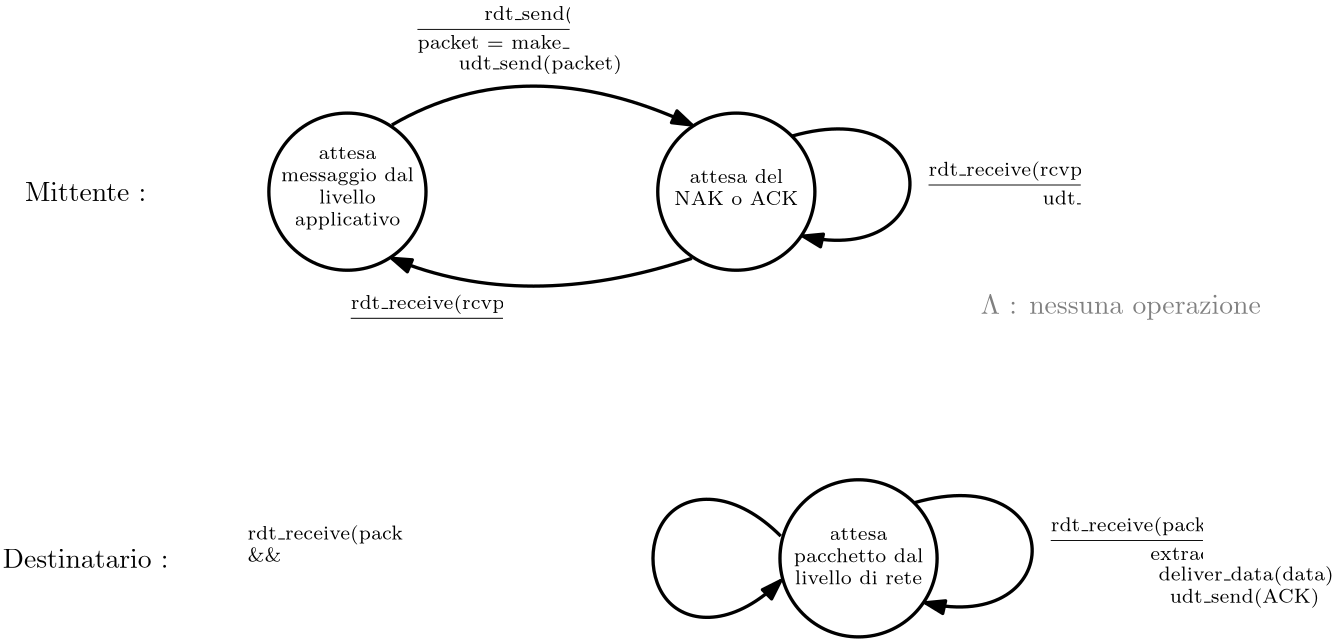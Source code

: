 <?xml version="1.0"?>
<!DOCTYPE ipe SYSTEM "ipe.dtd">
<ipe version="70218" creator="Ipe 7.2.28">
<info created="D:20240328195555" modified="D:20240328201253"/>
<preamble>\usepackage{amssymb}
\usepackage{amsmath}</preamble>
<ipestyle name="basic">
<symbol name="arrow/arc(spx)">
<path stroke="sym-stroke" fill="sym-stroke" pen="sym-pen">
0 0 m
-1 0.333 l
-1 -0.333 l
h
</path>
</symbol>
<symbol name="arrow/farc(spx)">
<path stroke="sym-stroke" fill="white" pen="sym-pen">
0 0 m
-1 0.333 l
-1 -0.333 l
h
</path>
</symbol>
<symbol name="arrow/ptarc(spx)">
<path stroke="sym-stroke" fill="sym-stroke" pen="sym-pen">
0 0 m
-1 0.333 l
-0.8 0 l
-1 -0.333 l
h
</path>
</symbol>
<symbol name="arrow/fptarc(spx)">
<path stroke="sym-stroke" fill="white" pen="sym-pen">
0 0 m
-1 0.333 l
-0.8 0 l
-1 -0.333 l
h
</path>
</symbol>
<symbol name="mark/circle(sx)" transformations="translations">
<path fill="sym-stroke">
0.6 0 0 0.6 0 0 e
0.4 0 0 0.4 0 0 e
</path>
</symbol>
<symbol name="mark/disk(sx)" transformations="translations">
<path fill="sym-stroke">
0.6 0 0 0.6 0 0 e
</path>
</symbol>
<symbol name="mark/fdisk(sfx)" transformations="translations">
<group>
<path fill="sym-fill">
0.5 0 0 0.5 0 0 e
</path>
<path fill="sym-stroke" fillrule="eofill">
0.6 0 0 0.6 0 0 e
0.4 0 0 0.4 0 0 e
</path>
</group>
</symbol>
<symbol name="mark/box(sx)" transformations="translations">
<path fill="sym-stroke" fillrule="eofill">
-0.6 -0.6 m
0.6 -0.6 l
0.6 0.6 l
-0.6 0.6 l
h
-0.4 -0.4 m
0.4 -0.4 l
0.4 0.4 l
-0.4 0.4 l
h
</path>
</symbol>
<symbol name="mark/square(sx)" transformations="translations">
<path fill="sym-stroke">
-0.6 -0.6 m
0.6 -0.6 l
0.6 0.6 l
-0.6 0.6 l
h
</path>
</symbol>
<symbol name="mark/fsquare(sfx)" transformations="translations">
<group>
<path fill="sym-fill">
-0.5 -0.5 m
0.5 -0.5 l
0.5 0.5 l
-0.5 0.5 l
h
</path>
<path fill="sym-stroke" fillrule="eofill">
-0.6 -0.6 m
0.6 -0.6 l
0.6 0.6 l
-0.6 0.6 l
h
-0.4 -0.4 m
0.4 -0.4 l
0.4 0.4 l
-0.4 0.4 l
h
</path>
</group>
</symbol>
<symbol name="mark/cross(sx)" transformations="translations">
<group>
<path fill="sym-stroke">
-0.43 -0.57 m
0.57 0.43 l
0.43 0.57 l
-0.57 -0.43 l
h
</path>
<path fill="sym-stroke">
-0.43 0.57 m
0.57 -0.43 l
0.43 -0.57 l
-0.57 0.43 l
h
</path>
</group>
</symbol>
<symbol name="arrow/fnormal(spx)">
<path stroke="sym-stroke" fill="white" pen="sym-pen">
0 0 m
-1 0.333 l
-1 -0.333 l
h
</path>
</symbol>
<symbol name="arrow/pointed(spx)">
<path stroke="sym-stroke" fill="sym-stroke" pen="sym-pen">
0 0 m
-1 0.333 l
-0.8 0 l
-1 -0.333 l
h
</path>
</symbol>
<symbol name="arrow/fpointed(spx)">
<path stroke="sym-stroke" fill="white" pen="sym-pen">
0 0 m
-1 0.333 l
-0.8 0 l
-1 -0.333 l
h
</path>
</symbol>
<symbol name="arrow/linear(spx)">
<path stroke="sym-stroke" pen="sym-pen">
-1 0.333 m
0 0 l
-1 -0.333 l
</path>
</symbol>
<symbol name="arrow/fdouble(spx)">
<path stroke="sym-stroke" fill="white" pen="sym-pen">
0 0 m
-1 0.333 l
-1 -0.333 l
h
-1 0 m
-2 0.333 l
-2 -0.333 l
h
</path>
</symbol>
<symbol name="arrow/double(spx)">
<path stroke="sym-stroke" fill="sym-stroke" pen="sym-pen">
0 0 m
-1 0.333 l
-1 -0.333 l
h
-1 0 m
-2 0.333 l
-2 -0.333 l
h
</path>
</symbol>
<symbol name="arrow/mid-normal(spx)">
<path stroke="sym-stroke" fill="sym-stroke" pen="sym-pen">
0.5 0 m
-0.5 0.333 l
-0.5 -0.333 l
h
</path>
</symbol>
<symbol name="arrow/mid-fnormal(spx)">
<path stroke="sym-stroke" fill="white" pen="sym-pen">
0.5 0 m
-0.5 0.333 l
-0.5 -0.333 l
h
</path>
</symbol>
<symbol name="arrow/mid-pointed(spx)">
<path stroke="sym-stroke" fill="sym-stroke" pen="sym-pen">
0.5 0 m
-0.5 0.333 l
-0.3 0 l
-0.5 -0.333 l
h
</path>
</symbol>
<symbol name="arrow/mid-fpointed(spx)">
<path stroke="sym-stroke" fill="white" pen="sym-pen">
0.5 0 m
-0.5 0.333 l
-0.3 0 l
-0.5 -0.333 l
h
</path>
</symbol>
<symbol name="arrow/mid-double(spx)">
<path stroke="sym-stroke" fill="sym-stroke" pen="sym-pen">
1 0 m
0 0.333 l
0 -0.333 l
h
0 0 m
-1 0.333 l
-1 -0.333 l
h
</path>
</symbol>
<symbol name="arrow/mid-fdouble(spx)">
<path stroke="sym-stroke" fill="white" pen="sym-pen">
1 0 m
0 0.333 l
0 -0.333 l
h
0 0 m
-1 0.333 l
-1 -0.333 l
h
</path>
</symbol>
<anglesize name="22.5 deg" value="22.5"/>
<anglesize name="30 deg" value="30"/>
<anglesize name="45 deg" value="45"/>
<anglesize name="60 deg" value="60"/>
<anglesize name="90 deg" value="90"/>
<arrowsize name="large" value="10"/>
<arrowsize name="small" value="5"/>
<arrowsize name="tiny" value="3"/>
<color name="blue" value="0 0 1"/>
<color name="brown" value="0.647 0.165 0.165"/>
<color name="darkblue" value="0 0 0.545"/>
<color name="darkcyan" value="0 0.545 0.545"/>
<color name="darkgray" value="0.663"/>
<color name="darkgreen" value="0 0.392 0"/>
<color name="darkmagenta" value="0.545 0 0.545"/>
<color name="darkorange" value="1 0.549 0"/>
<color name="darkred" value="0.545 0 0"/>
<color name="gold" value="1 0.843 0"/>
<color name="gray" value="0.745"/>
<color name="green" value="0 1 0"/>
<color name="lightblue" value="0.678 0.847 0.902"/>
<color name="lightcyan" value="0.878 1 1"/>
<color name="lightgray" value="0.827"/>
<color name="lightgreen" value="0.565 0.933 0.565"/>
<color name="lightyellow" value="1 1 0.878"/>
<color name="navy" value="0 0 0.502"/>
<color name="orange" value="1 0.647 0"/>
<color name="pink" value="1 0.753 0.796"/>
<color name="purple" value="0.627 0.125 0.941"/>
<color name="red" value="1 0 0"/>
<color name="seagreen" value="0.18 0.545 0.341"/>
<color name="turquoise" value="0.251 0.878 0.816"/>
<color name="violet" value="0.933 0.51 0.933"/>
<color name="yellow" value="1 1 0"/>
<dashstyle name="dash dot dotted" value="[4 2 1 2 1 2] 0"/>
<dashstyle name="dash dotted" value="[4 2 1 2] 0"/>
<dashstyle name="dashed" value="[4] 0"/>
<dashstyle name="dotted" value="[1 3] 0"/>
<gridsize name="10 pts (~3.5 mm)" value="10"/>
<gridsize name="14 pts (~5 mm)" value="14"/>
<gridsize name="16 pts (~6 mm)" value="16"/>
<gridsize name="20 pts (~7 mm)" value="20"/>
<gridsize name="28 pts (~10 mm)" value="28"/>
<gridsize name="32 pts (~12 mm)" value="32"/>
<gridsize name="4 pts" value="4"/>
<gridsize name="56 pts (~20 mm)" value="56"/>
<gridsize name="8 pts (~3 mm)" value="8"/>
<opacity name="10%" value="0.1"/>
<opacity name="30%" value="0.3"/>
<opacity name="50%" value="0.5"/>
<opacity name="75%" value="0.75"/>
<pen name="fat" value="1.2"/>
<pen name="heavier" value="0.8"/>
<pen name="ultrafat" value="2"/>
<symbolsize name="large" value="5"/>
<symbolsize name="small" value="2"/>
<symbolsize name="tiny" value="1.1"/>
<textsize name="Huge" value="\Huge"/>
<textsize name="LARGE" value="\LARGE"/>
<textsize name="Large" value="\Large"/>
<textsize name="footnote" value="\footnotesize"/>
<textsize name="huge" value="\huge"/>
<textsize name="large" value="\large"/>
<textsize name="script" value="\scriptsize"/>
<textsize name="small" value="\small"/>
<textsize name="tiny" value="\tiny"/>
<textstyle name="center" begin="\begin{center}" end="\end{center}"/>
<textstyle name="item" begin="\begin{itemize}\item{}" end="\end{itemize}"/>
<textstyle name="itemize" begin="\begin{itemize}" end="\end{itemize}"/>
<tiling name="falling" angle="-60" step="4" width="1"/>
<tiling name="rising" angle="30" step="4" width="1"/>
</ipestyle>
<page>
<layer name="alpha"/>
<view layers="alpha" active="alpha"/>
<text layer="alpha" matrix="1 0 0 1 60 -32" transformations="translations" pos="120 796" stroke="black" type="minipage" width="56" height="17.256" depth="12.3" valign="top" size="script">\begin{center}
attesa messaggio dal livello applicativo
\end{center}</text>
<path matrix="1 0 0 1 60 -32" stroke="black" pen="fat">
28.2843 0 0 28.2843 148 780 e
</path>
<text matrix="1 0 0 1 112 20" transformations="translations" pos="120 796" stroke="black" type="minipage" width="56" height="11.653" depth="6.67" valign="top" size="script">\begin{center}
$\dfrac{\text{rdt\_send(data)}}{\text{packet = make\_packet(data)}}$
\end{center}</text>
<text matrix="1 0 0 1 8 16" transformations="translations" pos="240 776" stroke="black" type="label" width="58.825" height="5.234" depth="1.74" valign="baseline" size="script"> udt\_send(packet)</text>
<text matrix="1 0 0 1 84 -36" transformations="translations" pos="32 784" stroke="black" type="label" width="48.153" height="6.808" depth="0" halign="center" valign="center">Mittente : </text>
<text matrix="1 0 0 1 244 -169.117" transformations="translations" pos="120 796" stroke="black" type="minipage" width="56" height="12.6" depth="7.63" valign="top" size="script">\begin{center}
attesa pacchetto dal livello di rete
\end{center}</text>
<path matrix="1 0 0 1 244 -164" stroke="black" pen="fat">
28.2843 0 0 28.2843 148 780 e
</path>
<path matrix="1 0 0 1 244 -164" stroke="black" pen="fat" arrow="normal/normal">
168 800 m
224 816
224 752
172 764 c
</path>
<text matrix="1 0 0 1 340 -164" transformations="translations" pos="120 796" stroke="black" type="minipage" width="56" height="11.653" depth="6.67" valign="top" size="script">\begin{center}
$\dfrac{\text{rdt\_receive(packet)} \&amp;\&amp; \text{!is\_corrupt(packet)}}{\text{extract(packet,data)}}$
\end{center}</text>
<text matrix="1 0 0 1 260 -168" transformations="translations" pos="240 776" stroke="black" type="label" width="63.078" height="5.234" depth="1.74" valign="baseline" size="script">deliver\_data(data)</text>
<text matrix="1 0 0 1 84 -168" transformations="translations" pos="32 784" stroke="black" type="label" width="64.148" height="6.808" depth="0" halign="center" valign="center">Destinatario : </text>
<path matrix="1 0 0 1 200 -32" stroke="black" pen="fat">
28.2843 0 0 28.2843 148 780 e
</path>
<text matrix="1 0 0 1 200 -40" transformations="translations" pos="120 796" stroke="black" type="minipage" width="56" height="8.893" depth="3.92" valign="top" size="script">\begin{center}
attesa del\\ NAK o ACK
\end{center}</text>
<path matrix="1 0 0 1 200 -32" stroke="black" pen="fat" arrow="normal/normal">
168 800 m
224 816
224 752
172 764 c
</path>
<path stroke="black" pen="fat" arrow="normal/normal">
332 724 m
272 704
224 724 c
</path>
<path stroke="black" pen="fat" arrow="normal/normal">
224 772 m
272 800
332 772 c
</path>
<text matrix="1 0 0 1 88 -84" transformations="translations" pos="120 796" stroke="black" type="minipage" width="56" height="10.779" depth="5.8" valign="top" size="script">\begin{center}
$\dfrac{\text{rdt\_receive(rcvpkt) \&amp;\&amp; is\_ACK(rcvpkt)}}{\Lambda}$
\end{center}</text>
<text matrix="1 0 0 1 296 -36" transformations="translations" pos="120 796" stroke="black" type="minipage" width="56" height="11.653" depth="6.67" valign="top" size="script">\begin{center}
$\dfrac{\text{rdt\_receive(rcvpkt) \&amp;\&amp; is\_NAK(rcvpkt)}}{\text{ udt\_send(packet)}}$
\end{center}</text>
<text matrix="1 0 0 1 264 -176" transformations="translations" pos="240 776" stroke="black" type="label" width="53.947" height="5.234" depth="1.74" valign="baseline" size="script">udt\_send(ACK)</text>
<path matrix="1 0 0 1 76 0" stroke="black" pen="fat" arrow="normal/normal">
288 624 m
272 640
240 640
240 592
272 592
288 608 c
</path>
<text matrix="1 0 0 1 52 -168" transformations="translations" pos="120 796" stroke="black" type="minipage" width="56" height="9.09" depth="4.11" valign="top" size="script">rdt\_receive(packet) \&amp;\&amp; </text>
<text matrix="1 0 0 1 396 -100" transformations="translations" pos="40 804" stroke="0.502" type="label" width="100.872" height="6.815" depth="1.93" valign="baseline">$\Lambda$ : nessuna operazione</text>
</page>
</ipe>
